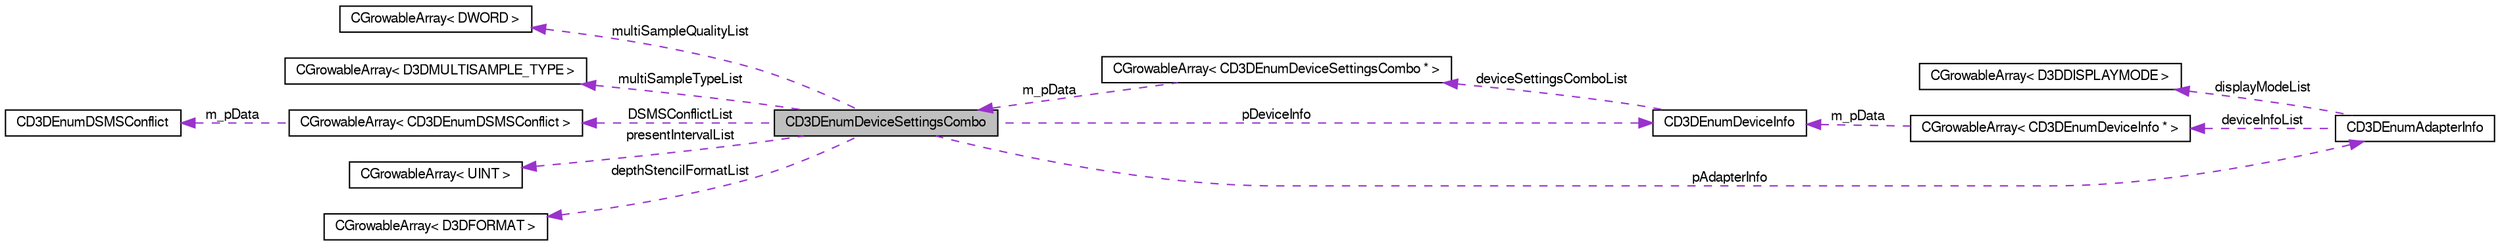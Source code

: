 digraph G
{
  edge [fontname="FreeSans",fontsize="10",labelfontname="FreeSans",labelfontsize="10"];
  node [fontname="FreeSans",fontsize="10",shape=record];
  rankdir=LR;
  Node1 [label="CD3DEnumDeviceSettingsCombo",height=0.2,width=0.4,color="black", fillcolor="grey75", style="filled" fontcolor="black"];
  Node2 -> Node1 [dir=back,color="darkorchid3",fontsize="10",style="dashed",label="multiSampleQualityList",fontname="FreeSans"];
  Node2 [label="CGrowableArray\< DWORD \>",height=0.2,width=0.4,color="black", fillcolor="white", style="filled",URL="$class_c_growable_array.html"];
  Node3 -> Node1 [dir=back,color="darkorchid3",fontsize="10",style="dashed",label="multiSampleTypeList",fontname="FreeSans"];
  Node3 [label="CGrowableArray\< D3DMULTISAMPLE_TYPE \>",height=0.2,width=0.4,color="black", fillcolor="white", style="filled",URL="$class_c_growable_array.html"];
  Node4 -> Node1 [dir=back,color="darkorchid3",fontsize="10",style="dashed",label="pDeviceInfo",fontname="FreeSans"];
  Node4 [label="CD3DEnumDeviceInfo",height=0.2,width=0.4,color="black", fillcolor="white", style="filled",URL="$class_c_d3_d_enum_device_info.html"];
  Node5 -> Node4 [dir=back,color="darkorchid3",fontsize="10",style="dashed",label="deviceSettingsComboList",fontname="FreeSans"];
  Node5 [label="CGrowableArray\< CD3DEnumDeviceSettingsCombo * \>",height=0.2,width=0.4,color="black", fillcolor="white", style="filled",URL="$class_c_growable_array.html"];
  Node1 -> Node5 [dir=back,color="darkorchid3",fontsize="10",style="dashed",label="m_pData",fontname="FreeSans"];
  Node6 -> Node1 [dir=back,color="darkorchid3",fontsize="10",style="dashed",label="DSMSConflictList",fontname="FreeSans"];
  Node6 [label="CGrowableArray\< CD3DEnumDSMSConflict \>",height=0.2,width=0.4,color="black", fillcolor="white", style="filled",URL="$class_c_growable_array.html"];
  Node7 -> Node6 [dir=back,color="darkorchid3",fontsize="10",style="dashed",label="m_pData",fontname="FreeSans"];
  Node7 [label="CD3DEnumDSMSConflict",height=0.2,width=0.4,color="black", fillcolor="white", style="filled",URL="$struct_c_d3_d_enum_d_s_m_s_conflict.html"];
  Node8 -> Node1 [dir=back,color="darkorchid3",fontsize="10",style="dashed",label="pAdapterInfo",fontname="FreeSans"];
  Node8 [label="CD3DEnumAdapterInfo",height=0.2,width=0.4,color="black", fillcolor="white", style="filled",URL="$class_c_d3_d_enum_adapter_info.html"];
  Node9 -> Node8 [dir=back,color="darkorchid3",fontsize="10",style="dashed",label="displayModeList",fontname="FreeSans"];
  Node9 [label="CGrowableArray\< D3DDISPLAYMODE \>",height=0.2,width=0.4,color="black", fillcolor="white", style="filled",URL="$class_c_growable_array.html"];
  Node10 -> Node8 [dir=back,color="darkorchid3",fontsize="10",style="dashed",label="deviceInfoList",fontname="FreeSans"];
  Node10 [label="CGrowableArray\< CD3DEnumDeviceInfo * \>",height=0.2,width=0.4,color="black", fillcolor="white", style="filled",URL="$class_c_growable_array.html"];
  Node4 -> Node10 [dir=back,color="darkorchid3",fontsize="10",style="dashed",label="m_pData",fontname="FreeSans"];
  Node11 -> Node1 [dir=back,color="darkorchid3",fontsize="10",style="dashed",label="presentIntervalList",fontname="FreeSans"];
  Node11 [label="CGrowableArray\< UINT \>",height=0.2,width=0.4,color="black", fillcolor="white", style="filled",URL="$class_c_growable_array.html"];
  Node12 -> Node1 [dir=back,color="darkorchid3",fontsize="10",style="dashed",label="depthStencilFormatList",fontname="FreeSans"];
  Node12 [label="CGrowableArray\< D3DFORMAT \>",height=0.2,width=0.4,color="black", fillcolor="white", style="filled",URL="$class_c_growable_array.html"];
}
